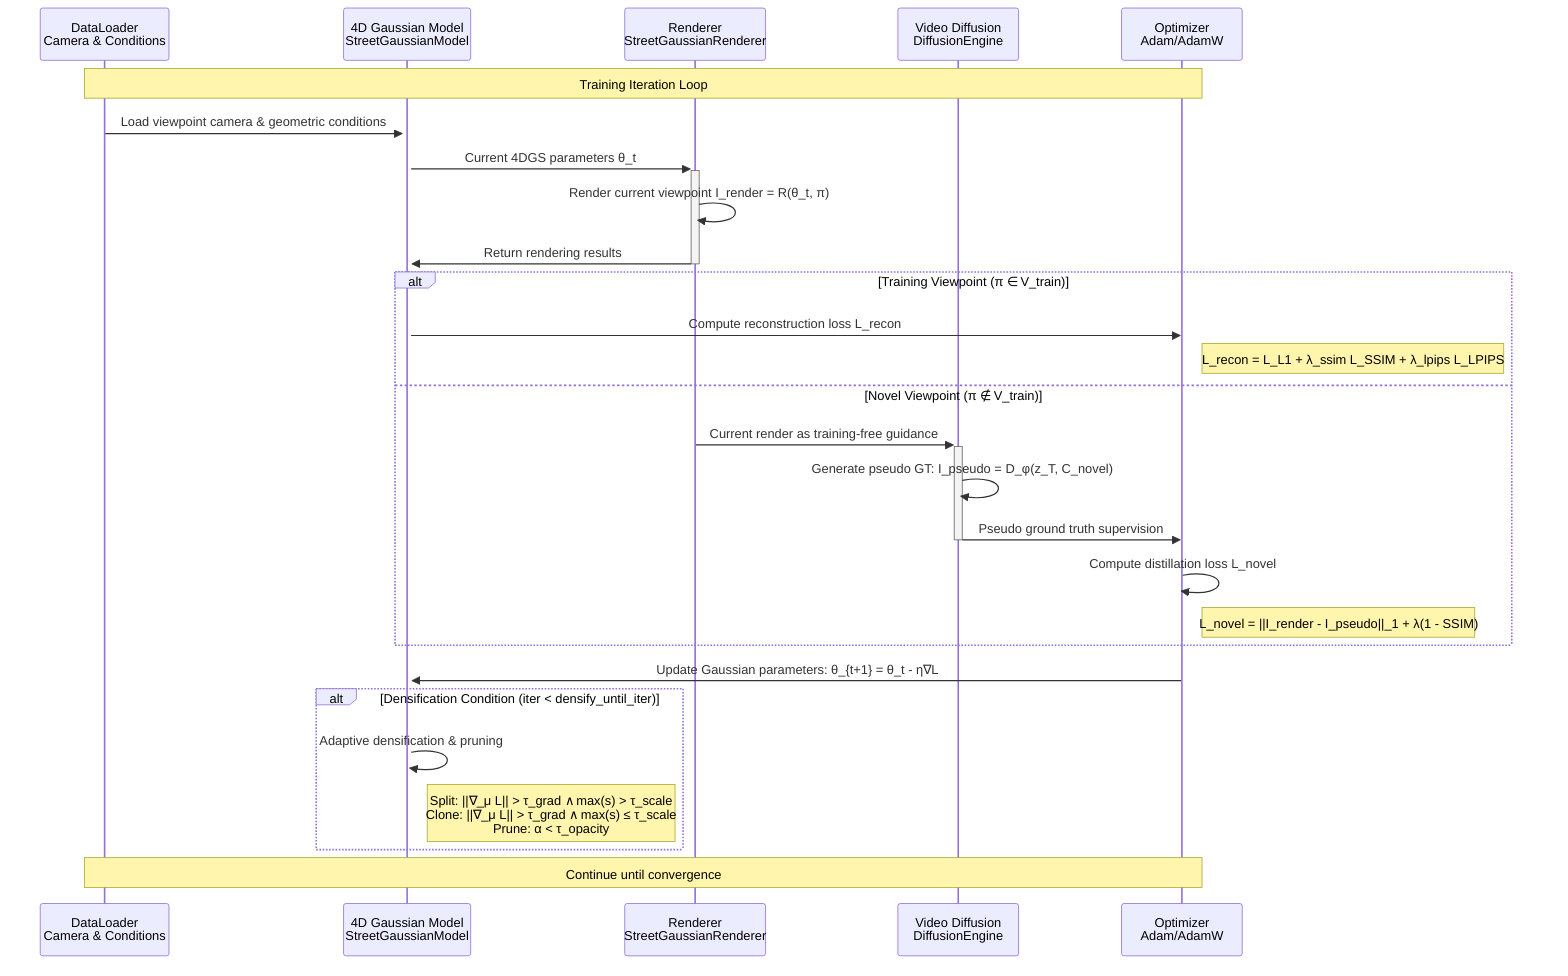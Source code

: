 sequenceDiagram
    participant DL as DataLoader<br/>Camera & Conditions
    participant GS as 4D Gaussian Model<br/>StreetGaussianModel
    participant RN as Renderer<br/>StreetGaussianRenderer
    participant VD as Video Diffusion<br/>DiffusionEngine
    participant OP as Optimizer<br/>Adam/AdamW
    
    Note over DL,OP: Training Iteration Loop
    
    DL->>+GS: Load viewpoint camera & geometric conditions
    GS->>+RN: Current 4DGS parameters θ_t
    RN->>RN: Render current viewpoint I_render = R(θ_t, π)
    RN->>-GS: Return rendering results
    
    alt Training Viewpoint (π ∈ V_train)
        GS->>OP: Compute reconstruction loss L_recon
        Note right of OP: L_recon = L_L1 + λ_ssim L_SSIM + λ_lpips L_LPIPS
    else Novel Viewpoint (π ∉ V_train)
        RN->>+VD: Current render as training-free guidance
        VD->>VD: Generate pseudo GT: I_pseudo = D_φ(z_T, C_novel)
        VD->>-OP: Pseudo ground truth supervision
        OP->>OP: Compute distillation loss L_novel
        Note right of OP: L_novel = ||I_render - I_pseudo||_1 + λ(1 - SSIM)
    end
    
    OP->>GS: Update Gaussian parameters: θ_{t+1} = θ_t - η∇L
    
    alt Densification Condition (iter < densify_until_iter)
        GS->>GS: Adaptive densification & pruning
        Note right of GS: Split: ||∇_μ L|| > τ_grad ∧ max(s) > τ_scale<br/>Clone: ||∇_μ L|| > τ_grad ∧ max(s) ≤ τ_scale<br/>Prune: α < τ_opacity
    end
    
    Note over DL,OP: Continue until convergence